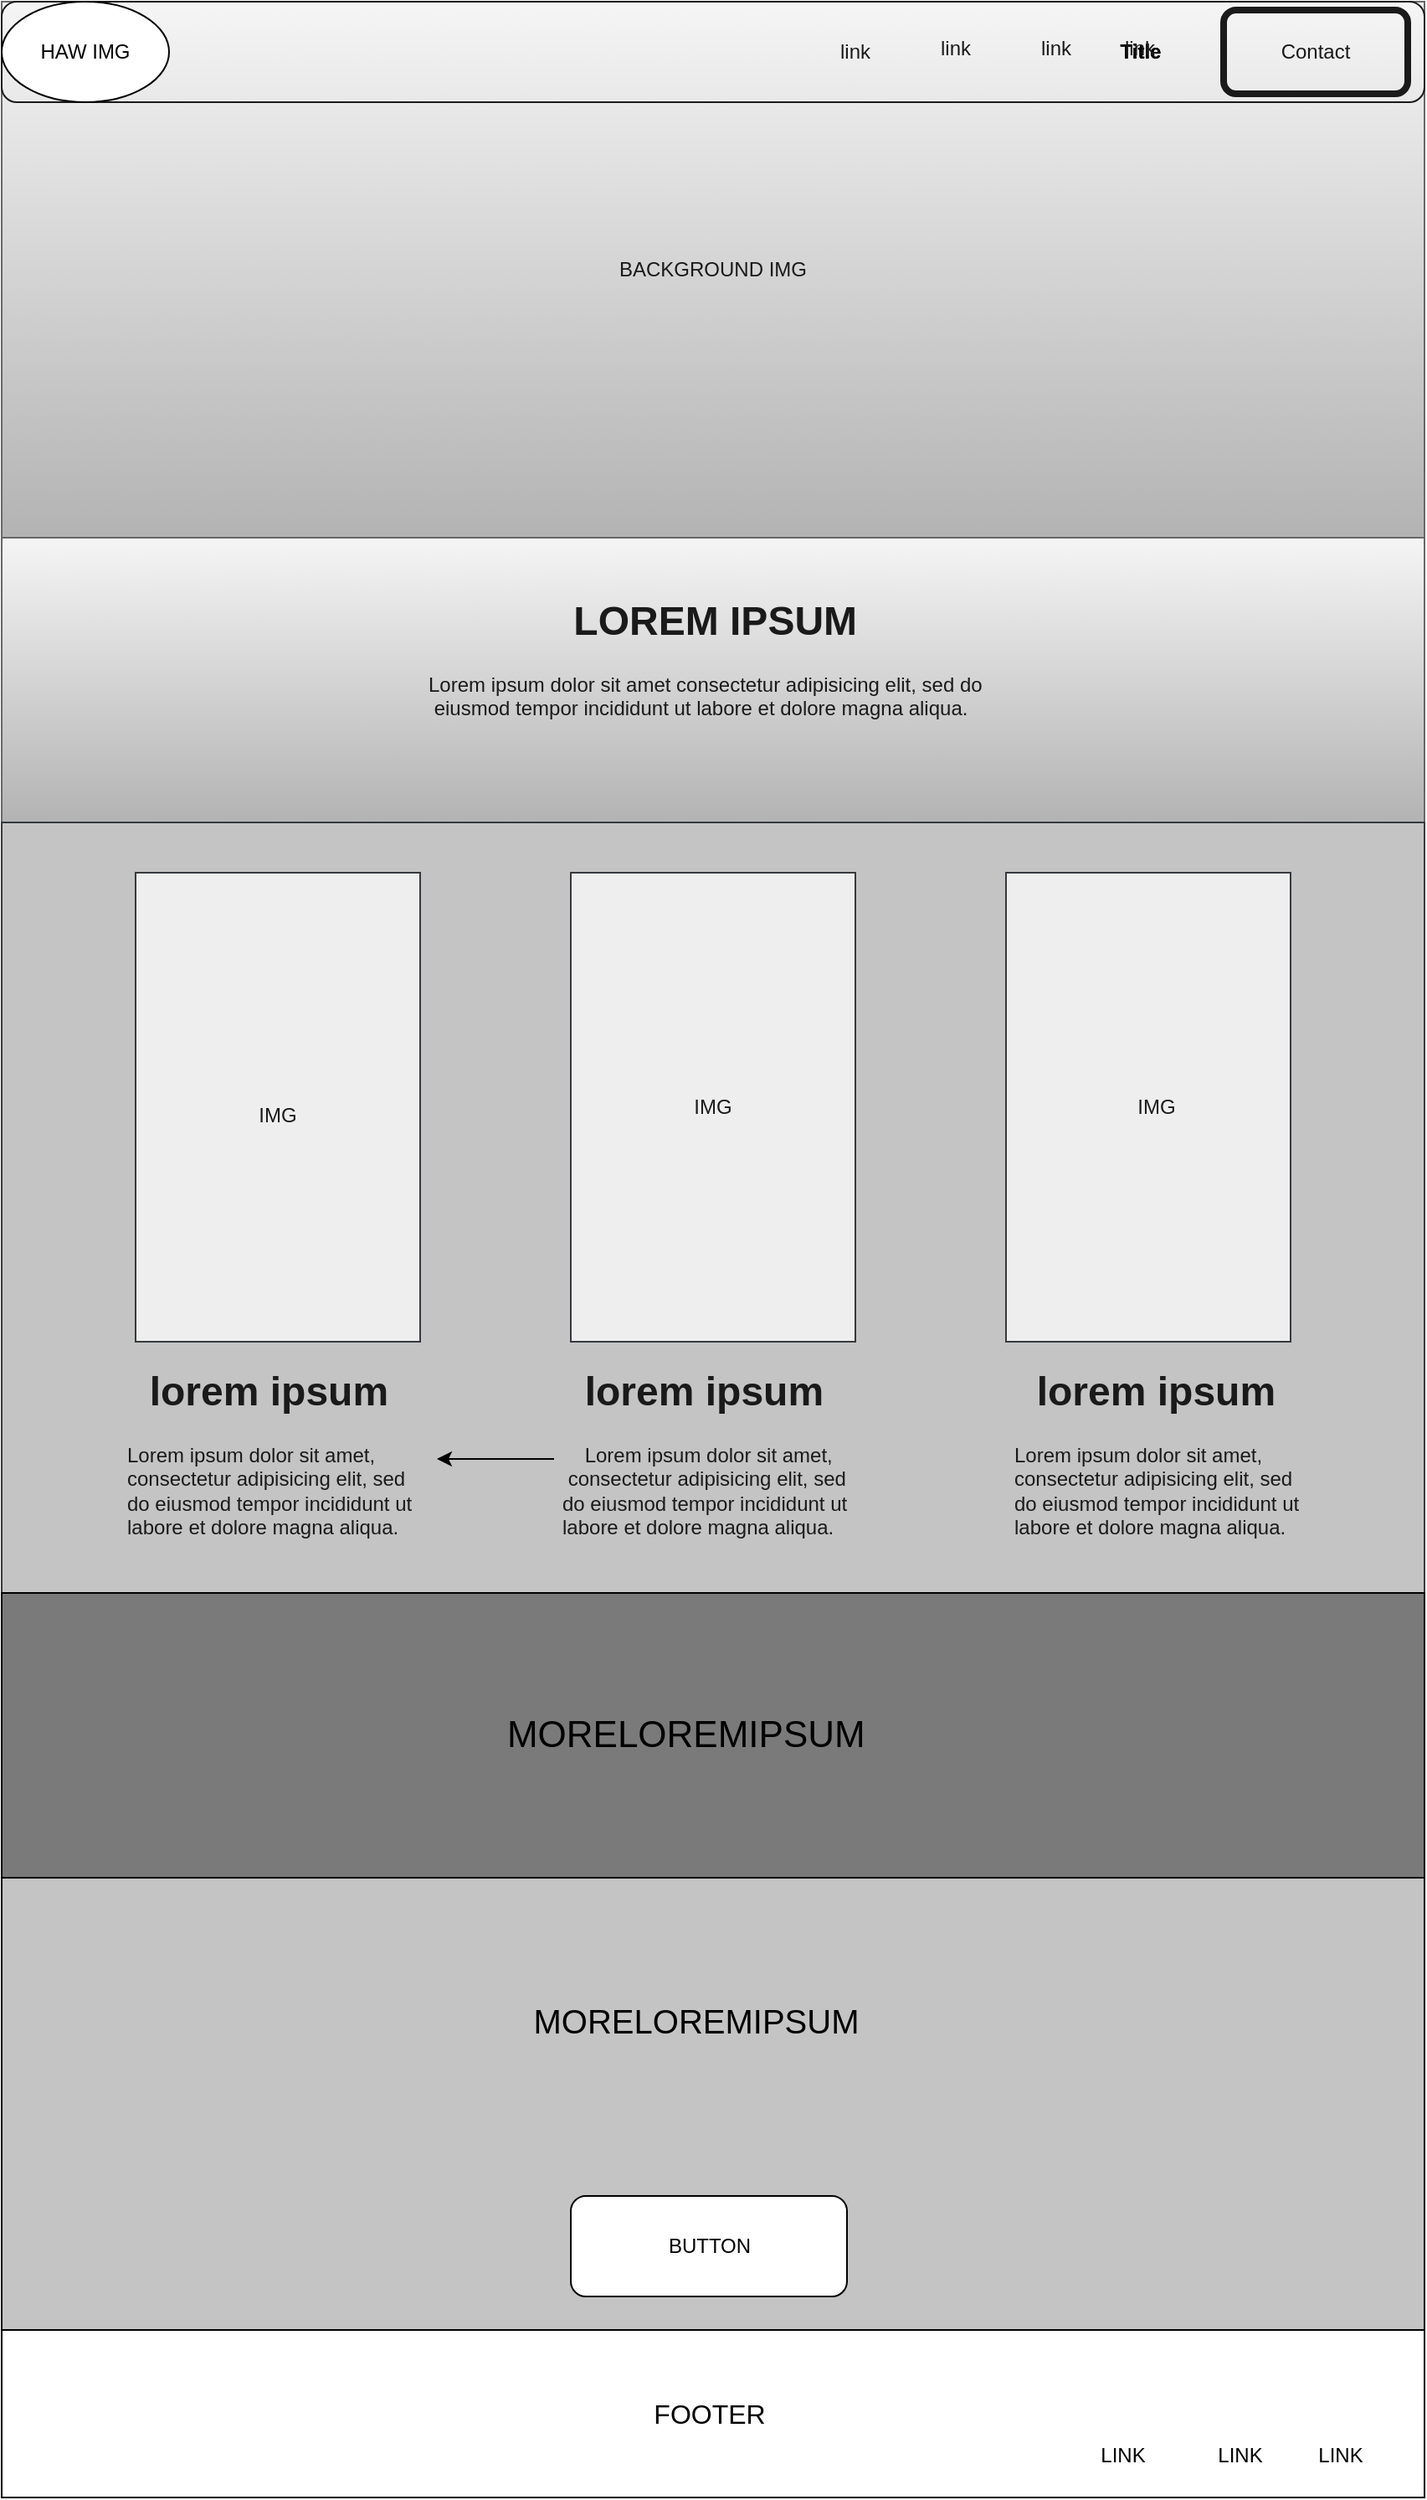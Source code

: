 <mxfile version="21.5.0" type="github">
  <diagram name="Page-1" id="VZ1QwkdnMugrKdtHPK6h">
    <mxGraphModel dx="880" dy="490" grid="1" gridSize="10" guides="1" tooltips="1" connect="1" arrows="1" fold="1" page="1" pageScale="1" pageWidth="850" pageHeight="1100" math="0" shadow="0">
      <root>
        <mxCell id="0" />
        <mxCell id="1" parent="0" />
        <mxCell id="7XGpZqaLMFZ3zh0mP4X5-2" value="&lt;font color=&quot;#1a1a1a&quot;&gt;BACKGROUND IMG&lt;/font&gt;" style="rounded=0;whiteSpace=wrap;html=1;fillColor=#f5f5f5;strokeColor=#666666;gradientColor=#b3b3b3;" vertex="1" parent="1">
          <mxGeometry width="850" height="320" as="geometry" />
        </mxCell>
        <mxCell id="7XGpZqaLMFZ3zh0mP4X5-3" value="&lt;span style=&quot;background-color: rgb(255, 255, 255);&quot;&gt;&lt;font color=&quot;#1a1a1a&quot;&gt;&lt;br&gt;&lt;/font&gt;&lt;/span&gt;" style="rounded=1;whiteSpace=wrap;html=1;fillColor=none;strokeColor=#1A1A1A;" vertex="1" parent="1">
          <mxGeometry width="850" height="60" as="geometry" />
        </mxCell>
        <mxCell id="7XGpZqaLMFZ3zh0mP4X5-4" value="HAW IMG" style="ellipse;whiteSpace=wrap;html=1;" vertex="1" parent="1">
          <mxGeometry width="100" height="60" as="geometry" />
        </mxCell>
        <mxCell id="7XGpZqaLMFZ3zh0mP4X5-6" value="&lt;font color=&quot;#1a1a1a&quot;&gt;Contact&lt;/font&gt;" style="html=1;whiteSpace=wrap;fillColor=none;strokeColor=#1A1A1A;strokeWidth=4;perimeterSpacing=9;rounded=1;gradientColor=#7ea6e0;fontColor=#66FFFF;" vertex="1" parent="1">
          <mxGeometry x="730" y="5" width="110" height="50" as="geometry" />
        </mxCell>
        <mxCell id="7XGpZqaLMFZ3zh0mP4X5-8" value="Title" style="text;align=center;fontStyle=1;verticalAlign=middle;spacingLeft=3;spacingRight=3;strokeColor=none;rotatable=0;points=[[0,0.5],[1,0.5]];portConstraint=eastwest;html=1;" vertex="1" parent="1">
          <mxGeometry x="640" y="17" width="80" height="26" as="geometry" />
        </mxCell>
        <mxCell id="7XGpZqaLMFZ3zh0mP4X5-9" value="Title" style="text;align=center;fontStyle=1;verticalAlign=middle;spacingLeft=3;spacingRight=3;strokeColor=none;rotatable=0;points=[[0,0.5],[1,0.5]];portConstraint=eastwest;html=1;" vertex="1" parent="1">
          <mxGeometry x="640" y="17" width="80" height="26" as="geometry" />
        </mxCell>
        <mxCell id="7XGpZqaLMFZ3zh0mP4X5-10" value="&lt;font color=&quot;#1a1a1a&quot;&gt;link&lt;/font&gt;" style="text;html=1;strokeColor=none;fillColor=none;align=center;verticalAlign=middle;whiteSpace=wrap;rounded=0;" vertex="1" parent="1">
          <mxGeometry x="650" y="15" width="60" height="25" as="geometry" />
        </mxCell>
        <mxCell id="7XGpZqaLMFZ3zh0mP4X5-11" value="link" style="text;html=1;strokeColor=none;fillColor=none;align=center;verticalAlign=middle;whiteSpace=wrap;rounded=0;fontColor=#1A1A1A;" vertex="1" parent="1">
          <mxGeometry x="480" y="15" width="60" height="30" as="geometry" />
        </mxCell>
        <mxCell id="7XGpZqaLMFZ3zh0mP4X5-12" value="link" style="text;html=1;strokeColor=none;fillColor=none;align=center;verticalAlign=middle;whiteSpace=wrap;rounded=0;fontColor=#1A1A1A;" vertex="1" parent="1">
          <mxGeometry x="600" y="13" width="60" height="30" as="geometry" />
        </mxCell>
        <mxCell id="7XGpZqaLMFZ3zh0mP4X5-13" value="link" style="text;html=1;strokeColor=none;fillColor=none;align=center;verticalAlign=middle;whiteSpace=wrap;rounded=0;fontColor=#1A1A1A;" vertex="1" parent="1">
          <mxGeometry x="540" y="12.5" width="60" height="30" as="geometry" />
        </mxCell>
        <mxCell id="7XGpZqaLMFZ3zh0mP4X5-14" value="&lt;h1&gt;Heading&lt;/h1&gt;&lt;p&gt;Lorem ipsum dolor sit amet, consectetur adipisicing elit, sed do eiusmod tempor incididunt ut labore et dolore magna aliqua.&lt;/p&gt;" style="text;html=1;strokeColor=none;fillColor=none;spacing=5;spacingTop=-20;whiteSpace=wrap;overflow=hidden;rounded=0;labelBackgroundColor=default;" vertex="1" parent="1">
          <mxGeometry x="320" y="350" width="190" height="120" as="geometry" />
        </mxCell>
        <mxCell id="7XGpZqaLMFZ3zh0mP4X5-15" value="" style="rounded=0;whiteSpace=wrap;html=1;fillColor=#f5f5f5;gradientColor=#b3b3b3;strokeColor=#666666;" vertex="1" parent="1">
          <mxGeometry y="320" width="850" height="170" as="geometry" />
        </mxCell>
        <mxCell id="7XGpZqaLMFZ3zh0mP4X5-16" value="&lt;h1&gt;&lt;font color=&quot;#1a1a1a&quot;&gt;&amp;nbsp; &amp;nbsp; &amp;nbsp; &amp;nbsp; &amp;nbsp; &amp;nbsp; &amp;nbsp;LOREM IPSUM&lt;/font&gt;&lt;/h1&gt;&lt;p&gt;&lt;font color=&quot;#1a1a1a&quot;&gt;Lorem ipsum dolor sit amet consectetur adipisicing elit, sed do&amp;nbsp; &amp;nbsp; &amp;nbsp;eiusmod tempor incididunt ut labore et dolore magna aliqua.&lt;/font&gt;&lt;/p&gt;" style="text;html=1;strokeColor=none;fillColor=none;spacing=5;spacingTop=-20;whiteSpace=wrap;overflow=hidden;rounded=0;" vertex="1" parent="1">
          <mxGeometry x="250" y="350" width="350" height="120" as="geometry" />
        </mxCell>
        <mxCell id="7XGpZqaLMFZ3zh0mP4X5-17" style="edgeStyle=orthogonalEdgeStyle;rounded=0;orthogonalLoop=1;jettySize=auto;html=1;exitX=0.5;exitY=1;exitDx=0;exitDy=0;" edge="1" parent="1" source="7XGpZqaLMFZ3zh0mP4X5-15" target="7XGpZqaLMFZ3zh0mP4X5-15">
          <mxGeometry relative="1" as="geometry" />
        </mxCell>
        <mxCell id="7XGpZqaLMFZ3zh0mP4X5-18" value="" style="rounded=0;whiteSpace=wrap;html=1;fillColor=#C4C4C4;strokeColor=#36393d;" vertex="1" parent="1">
          <mxGeometry y="490" width="850" height="460" as="geometry" />
        </mxCell>
        <mxCell id="7XGpZqaLMFZ3zh0mP4X5-19" value="" style="verticalLabelPosition=bottom;verticalAlign=top;html=1;shape=mxgraph.basic.rect;fillColor2=none;strokeWidth=1;size=20;indent=5;direction=south;fillColor=#eeeeee;strokeColor=#36393d;" vertex="1" parent="1">
          <mxGeometry x="80" y="520" width="170" height="280" as="geometry" />
        </mxCell>
        <mxCell id="7XGpZqaLMFZ3zh0mP4X5-20" value="" style="verticalLabelPosition=bottom;verticalAlign=top;html=1;shape=mxgraph.basic.rect;fillColor2=none;strokeWidth=1;size=20;indent=5;direction=south;fillColor=#eeeeee;strokeColor=#36393d;" vertex="1" parent="1">
          <mxGeometry x="340" y="520" width="170" height="280" as="geometry" />
        </mxCell>
        <mxCell id="7XGpZqaLMFZ3zh0mP4X5-21" value="" style="verticalLabelPosition=bottom;verticalAlign=top;html=1;shape=mxgraph.basic.rect;fillColor2=none;strokeWidth=1;size=20;indent=5;direction=south;fillColor=#eeeeee;strokeColor=#36393d;" vertex="1" parent="1">
          <mxGeometry x="600" y="520" width="170" height="280" as="geometry" />
        </mxCell>
        <mxCell id="7XGpZqaLMFZ3zh0mP4X5-22" value="&lt;h1&gt;&amp;nbsp; lorem ipsum&lt;/h1&gt;&lt;p&gt;Lorem ipsum dolor sit amet, consectetur adipisicing elit, sed do eiusmod tempor incididunt ut labore et dolore magna aliqua.&lt;/p&gt;" style="text;html=1;strokeColor=none;fillColor=none;spacing=5;spacingTop=-20;whiteSpace=wrap;overflow=hidden;rounded=0;fontColor=#1A1A1A;" vertex="1" parent="1">
          <mxGeometry x="70" y="810" width="190" height="120" as="geometry" />
        </mxCell>
        <mxCell id="7XGpZqaLMFZ3zh0mP4X5-26" value="" style="edgeStyle=orthogonalEdgeStyle;rounded=0;orthogonalLoop=1;jettySize=auto;html=1;" edge="1" parent="1" source="7XGpZqaLMFZ3zh0mP4X5-25" target="7XGpZqaLMFZ3zh0mP4X5-22">
          <mxGeometry relative="1" as="geometry" />
        </mxCell>
        <mxCell id="7XGpZqaLMFZ3zh0mP4X5-25" value="&lt;h1&gt;&amp;nbsp; lorem ipsum&lt;/h1&gt;&lt;p&gt;&amp;nbsp; &amp;nbsp; Lorem ipsum dolor sit amet,&amp;nbsp; &amp;nbsp; &amp;nbsp;consectetur adipisicing elit, sed&amp;nbsp; do eiusmod tempor incididunt ut&amp;nbsp; labore et dolore magna aliqua.&lt;/p&gt;" style="text;html=1;strokeColor=none;fillColor=none;spacing=5;spacingTop=-20;whiteSpace=wrap;overflow=hidden;rounded=0;fontColor=#1A1A1A;" vertex="1" parent="1">
          <mxGeometry x="330" y="810" width="190" height="120" as="geometry" />
        </mxCell>
        <mxCell id="7XGpZqaLMFZ3zh0mP4X5-28" value="&lt;h1&gt;&amp;nbsp; lorem ipsum&lt;/h1&gt;&lt;p&gt;Lorem ipsum dolor sit amet, consectetur adipisicing elit, sed do eiusmod tempor incididunt ut labore et dolore magna aliqua.&lt;/p&gt;" style="text;html=1;strokeColor=none;fillColor=none;spacing=5;spacingTop=-20;whiteSpace=wrap;overflow=hidden;rounded=0;fontColor=#1A1A1A;" vertex="1" parent="1">
          <mxGeometry x="600" y="810" width="190" height="120" as="geometry" />
        </mxCell>
        <mxCell id="7XGpZqaLMFZ3zh0mP4X5-29" value="IMG" style="text;html=1;strokeColor=none;fillColor=none;align=center;verticalAlign=middle;whiteSpace=wrap;rounded=0;fontColor=#1A1A1A;" vertex="1" parent="1">
          <mxGeometry x="135" y="650" width="60" height="30" as="geometry" />
        </mxCell>
        <mxCell id="7XGpZqaLMFZ3zh0mP4X5-30" value="IMG" style="text;html=1;strokeColor=none;fillColor=none;align=center;verticalAlign=middle;whiteSpace=wrap;rounded=0;fontColor=#1A1A1A;" vertex="1" parent="1">
          <mxGeometry x="395" y="645" width="60" height="30" as="geometry" />
        </mxCell>
        <mxCell id="7XGpZqaLMFZ3zh0mP4X5-31" value="IMG" style="text;html=1;strokeColor=none;fillColor=none;align=center;verticalAlign=middle;whiteSpace=wrap;rounded=0;fontColor=#1A1A1A;" vertex="1" parent="1">
          <mxGeometry x="660" y="645" width="60" height="30" as="geometry" />
        </mxCell>
        <mxCell id="7XGpZqaLMFZ3zh0mP4X5-32" value="" style="whiteSpace=wrap;html=1;fillColor=#7A7A7A;textDirection=rtl;" vertex="1" parent="1">
          <mxGeometry y="950" width="850" height="170" as="geometry" />
        </mxCell>
        <mxCell id="7XGpZqaLMFZ3zh0mP4X5-33" value="" style="rounded=0;whiteSpace=wrap;html=1;fillColor=#C4C4C4;" vertex="1" parent="1">
          <mxGeometry y="1120" width="850" height="270" as="geometry" />
        </mxCell>
        <mxCell id="7XGpZqaLMFZ3zh0mP4X5-34" value="&lt;font style=&quot;font-size: 22px;&quot;&gt;MORELOREMIPSUM&amp;nbsp;&amp;nbsp;&lt;/font&gt;" style="text;html=1;strokeColor=none;fillColor=none;align=center;verticalAlign=middle;whiteSpace=wrap;rounded=0;" vertex="1" parent="1">
          <mxGeometry x="385" y="1020" width="60" height="30" as="geometry" />
        </mxCell>
        <mxCell id="7XGpZqaLMFZ3zh0mP4X5-35" value="" style="rounded=1;whiteSpace=wrap;html=1;" vertex="1" parent="1">
          <mxGeometry x="340" y="1310" width="165" height="60" as="geometry" />
        </mxCell>
        <mxCell id="7XGpZqaLMFZ3zh0mP4X5-36" value="BUTTON" style="text;html=1;strokeColor=none;fillColor=none;align=center;verticalAlign=middle;whiteSpace=wrap;rounded=0;" vertex="1" parent="1">
          <mxGeometry x="393" y="1325" width="60" height="30" as="geometry" />
        </mxCell>
        <mxCell id="7XGpZqaLMFZ3zh0mP4X5-38" value="&lt;font style=&quot;font-size: 20px;&quot;&gt;MORELOREMIPSUM&lt;/font&gt;" style="text;html=1;strokeColor=none;fillColor=none;align=center;verticalAlign=middle;whiteSpace=wrap;rounded=0;" vertex="1" parent="1">
          <mxGeometry x="385" y="1190" width="60" height="30" as="geometry" />
        </mxCell>
        <mxCell id="7XGpZqaLMFZ3zh0mP4X5-39" value="" style="rounded=0;whiteSpace=wrap;html=1;" vertex="1" parent="1">
          <mxGeometry y="1390" width="850" height="100" as="geometry" />
        </mxCell>
        <mxCell id="7XGpZqaLMFZ3zh0mP4X5-40" value="&lt;font style=&quot;font-size: 16px;&quot;&gt;FOOTER&lt;/font&gt;" style="text;html=1;strokeColor=none;fillColor=none;align=center;verticalAlign=middle;whiteSpace=wrap;rounded=0;" vertex="1" parent="1">
          <mxGeometry x="393" y="1425" width="60" height="30" as="geometry" />
        </mxCell>
        <mxCell id="7XGpZqaLMFZ3zh0mP4X5-41" value="LINK" style="text;html=1;strokeColor=none;fillColor=none;align=center;verticalAlign=middle;whiteSpace=wrap;rounded=0;" vertex="1" parent="1">
          <mxGeometry x="710" y="1450" width="60" height="30" as="geometry" />
        </mxCell>
        <mxCell id="7XGpZqaLMFZ3zh0mP4X5-42" value="LINK" style="text;html=1;strokeColor=none;fillColor=none;align=center;verticalAlign=middle;whiteSpace=wrap;rounded=0;" vertex="1" parent="1">
          <mxGeometry x="770" y="1450" width="60" height="30" as="geometry" />
        </mxCell>
        <mxCell id="7XGpZqaLMFZ3zh0mP4X5-43" value="LINK" style="text;html=1;strokeColor=none;fillColor=none;align=center;verticalAlign=middle;whiteSpace=wrap;rounded=0;" vertex="1" parent="1">
          <mxGeometry x="640" y="1450" width="60" height="30" as="geometry" />
        </mxCell>
      </root>
    </mxGraphModel>
  </diagram>
</mxfile>
